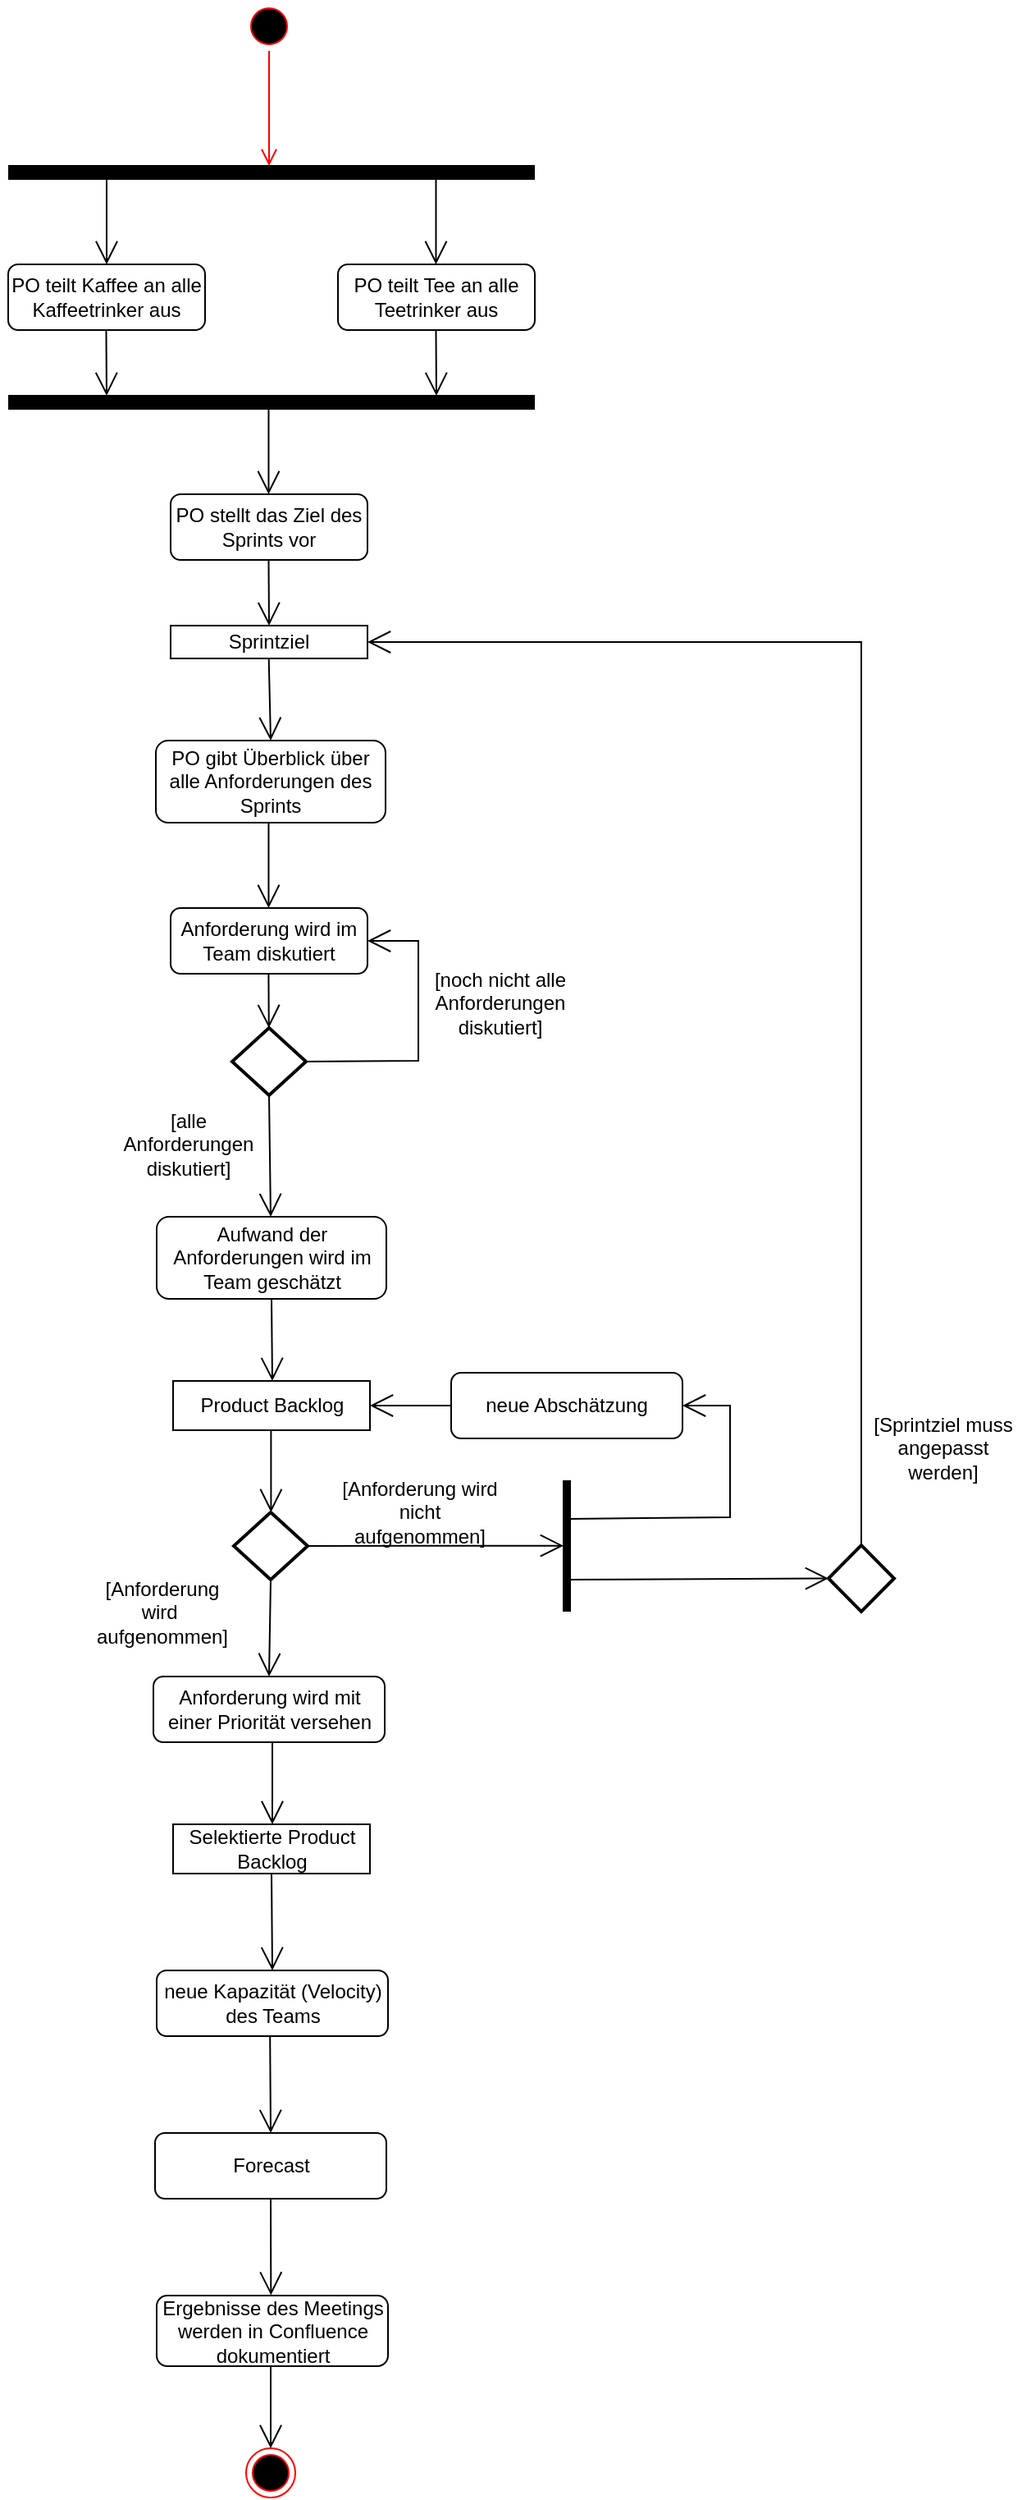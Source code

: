 <mxfile version="24.2.7" type="device">
  <diagram name="Seite-1" id="ZuRoEVMXwNmJJn5fCB9J">
    <mxGraphModel dx="1041" dy="567" grid="1" gridSize="10" guides="1" tooltips="1" connect="1" arrows="1" fold="1" page="1" pageScale="1" pageWidth="1169" pageHeight="1654" math="0" shadow="0">
      <root>
        <mxCell id="0" />
        <mxCell id="1" parent="0" />
        <mxCell id="356PpX3Ozba4iZjvRvx4-8" value="" style="ellipse;html=1;shape=startState;fillColor=#000000;strokeColor=#ff0000;" vertex="1" parent="1">
          <mxGeometry x="384" y="20" width="30" height="30" as="geometry" />
        </mxCell>
        <mxCell id="356PpX3Ozba4iZjvRvx4-9" value="" style="edgeStyle=orthogonalEdgeStyle;html=1;verticalAlign=bottom;endArrow=open;endSize=8;strokeColor=#ff0000;rounded=0;" edge="1" source="356PpX3Ozba4iZjvRvx4-8" parent="1">
          <mxGeometry relative="1" as="geometry">
            <mxPoint x="399" y="120" as="targetPoint" />
          </mxGeometry>
        </mxCell>
        <mxCell id="356PpX3Ozba4iZjvRvx4-10" value="" style="line;strokeWidth=9;fillColor=none;align=left;verticalAlign=middle;spacingTop=-1;spacingLeft=3;spacingRight=3;rotatable=0;labelPosition=right;points=[];portConstraint=eastwest;strokeColor=inherit;perimeterSpacing=0;" vertex="1" parent="1">
          <mxGeometry x="240" y="120" width="321" height="8" as="geometry" />
        </mxCell>
        <mxCell id="356PpX3Ozba4iZjvRvx4-12" value="PO teilt Kaffee an alle Kaffeetrinker aus" style="rounded=1;whiteSpace=wrap;html=1;" vertex="1" parent="1">
          <mxGeometry x="240" y="180" width="120" height="40" as="geometry" />
        </mxCell>
        <mxCell id="356PpX3Ozba4iZjvRvx4-13" value="PO teilt Tee an alle Teetrinker aus" style="rounded=1;whiteSpace=wrap;html=1;" vertex="1" parent="1">
          <mxGeometry x="441" y="180" width="120" height="40" as="geometry" />
        </mxCell>
        <mxCell id="356PpX3Ozba4iZjvRvx4-14" value="" style="line;strokeWidth=9;fillColor=none;align=left;verticalAlign=middle;spacingTop=-1;spacingLeft=3;spacingRight=3;rotatable=0;labelPosition=right;points=[];portConstraint=eastwest;strokeColor=inherit;perimeterSpacing=0;" vertex="1" parent="1">
          <mxGeometry x="240" y="260" width="321" height="8" as="geometry" />
        </mxCell>
        <mxCell id="356PpX3Ozba4iZjvRvx4-18" value="" style="endArrow=open;endFill=1;endSize=12;html=1;rounded=0;entryX=0.5;entryY=0;entryDx=0;entryDy=0;" edge="1" parent="1" target="356PpX3Ozba4iZjvRvx4-12">
          <mxGeometry width="160" relative="1" as="geometry">
            <mxPoint x="300" y="128" as="sourcePoint" />
            <mxPoint x="460" y="128" as="targetPoint" />
            <Array as="points" />
          </mxGeometry>
        </mxCell>
        <mxCell id="356PpX3Ozba4iZjvRvx4-21" value="" style="endArrow=open;endFill=1;endSize=12;html=1;rounded=0;entryX=0.5;entryY=0;entryDx=0;entryDy=0;" edge="1" parent="1">
          <mxGeometry width="160" relative="1" as="geometry">
            <mxPoint x="500.74" y="128" as="sourcePoint" />
            <mxPoint x="500.74" y="180" as="targetPoint" />
            <Array as="points" />
          </mxGeometry>
        </mxCell>
        <mxCell id="356PpX3Ozba4iZjvRvx4-22" value="" style="endArrow=open;endFill=1;endSize=12;html=1;rounded=0;" edge="1" parent="1">
          <mxGeometry width="160" relative="1" as="geometry">
            <mxPoint x="299.74" y="220" as="sourcePoint" />
            <mxPoint x="300" y="260" as="targetPoint" />
            <Array as="points" />
          </mxGeometry>
        </mxCell>
        <mxCell id="356PpX3Ozba4iZjvRvx4-23" value="" style="endArrow=open;endFill=1;endSize=12;html=1;rounded=0;" edge="1" parent="1">
          <mxGeometry width="160" relative="1" as="geometry">
            <mxPoint x="500.74" y="220" as="sourcePoint" />
            <mxPoint x="501" y="260" as="targetPoint" />
            <Array as="points" />
          </mxGeometry>
        </mxCell>
        <mxCell id="356PpX3Ozba4iZjvRvx4-24" value="PO stellt das Ziel des Sprints vor" style="rounded=1;whiteSpace=wrap;html=1;" vertex="1" parent="1">
          <mxGeometry x="339" y="320" width="120" height="40" as="geometry" />
        </mxCell>
        <mxCell id="356PpX3Ozba4iZjvRvx4-25" value="" style="endArrow=open;endFill=1;endSize=12;html=1;rounded=0;entryX=0.5;entryY=0;entryDx=0;entryDy=0;" edge="1" parent="1">
          <mxGeometry width="160" relative="1" as="geometry">
            <mxPoint x="398.74" y="268" as="sourcePoint" />
            <mxPoint x="398.74" y="320" as="targetPoint" />
            <Array as="points" />
          </mxGeometry>
        </mxCell>
        <mxCell id="356PpX3Ozba4iZjvRvx4-26" value="PO gibt Überblick über alle Anforderungen des Sprints" style="rounded=1;whiteSpace=wrap;html=1;" vertex="1" parent="1">
          <mxGeometry x="330" y="470" width="140" height="50" as="geometry" />
        </mxCell>
        <mxCell id="356PpX3Ozba4iZjvRvx4-27" value="" style="endArrow=open;endFill=1;endSize=12;html=1;rounded=0;" edge="1" parent="1">
          <mxGeometry width="160" relative="1" as="geometry">
            <mxPoint x="398.74" y="360" as="sourcePoint" />
            <mxPoint x="399" y="400" as="targetPoint" />
            <Array as="points" />
          </mxGeometry>
        </mxCell>
        <mxCell id="356PpX3Ozba4iZjvRvx4-28" value="Anforderung wird im Team diskutiert" style="rounded=1;whiteSpace=wrap;html=1;" vertex="1" parent="1">
          <mxGeometry x="339" y="572" width="120" height="40" as="geometry" />
        </mxCell>
        <mxCell id="356PpX3Ozba4iZjvRvx4-29" value="" style="endArrow=open;endFill=1;endSize=12;html=1;rounded=0;entryX=0.5;entryY=0;entryDx=0;entryDy=0;" edge="1" parent="1">
          <mxGeometry width="160" relative="1" as="geometry">
            <mxPoint x="398.74" y="520" as="sourcePoint" />
            <mxPoint x="398.74" y="572" as="targetPoint" />
            <Array as="points" />
          </mxGeometry>
        </mxCell>
        <mxCell id="356PpX3Ozba4iZjvRvx4-31" value="" style="strokeWidth=2;html=1;shape=mxgraph.flowchart.decision;whiteSpace=wrap;direction=south;" vertex="1" parent="1">
          <mxGeometry x="376.5" y="645" width="45" height="41" as="geometry" />
        </mxCell>
        <mxCell id="356PpX3Ozba4iZjvRvx4-32" value="" style="endArrow=open;endFill=1;endSize=12;html=1;rounded=0;" edge="1" parent="1" target="356PpX3Ozba4iZjvRvx4-31">
          <mxGeometry width="160" relative="1" as="geometry">
            <mxPoint x="398.7" y="612" as="sourcePoint" />
            <mxPoint x="400" y="640" as="targetPoint" />
            <Array as="points" />
          </mxGeometry>
        </mxCell>
        <mxCell id="356PpX3Ozba4iZjvRvx4-33" value="" style="endArrow=open;endFill=1;endSize=12;html=1;rounded=0;exitX=0.5;exitY=0;exitDx=0;exitDy=0;exitPerimeter=0;entryX=1;entryY=0.5;entryDx=0;entryDy=0;" edge="1" parent="1" source="356PpX3Ozba4iZjvRvx4-31" target="356PpX3Ozba4iZjvRvx4-28">
          <mxGeometry width="160" relative="1" as="geometry">
            <mxPoint x="430" y="665.2" as="sourcePoint" />
            <mxPoint x="470" y="600" as="targetPoint" />
            <Array as="points">
              <mxPoint x="490" y="665" />
              <mxPoint x="490" y="592" />
            </Array>
          </mxGeometry>
        </mxCell>
        <mxCell id="356PpX3Ozba4iZjvRvx4-34" value="[noch nicht alle Anforderungen diskutiert]" style="text;html=1;align=center;verticalAlign=middle;whiteSpace=wrap;rounded=0;" vertex="1" parent="1">
          <mxGeometry x="490" y="600" width="100" height="60" as="geometry" />
        </mxCell>
        <mxCell id="356PpX3Ozba4iZjvRvx4-35" value="" style="endArrow=open;endFill=1;endSize=12;html=1;rounded=0;exitX=1;exitY=0.5;exitDx=0;exitDy=0;exitPerimeter=0;" edge="1" parent="1" source="356PpX3Ozba4iZjvRvx4-31">
          <mxGeometry width="160" relative="1" as="geometry">
            <mxPoint x="400" y="690" as="sourcePoint" />
            <mxPoint x="400" y="760" as="targetPoint" />
            <Array as="points" />
          </mxGeometry>
        </mxCell>
        <mxCell id="356PpX3Ozba4iZjvRvx4-36" value="[alle Anforderungen diskutiert]" style="text;html=1;align=center;verticalAlign=middle;whiteSpace=wrap;rounded=0;" vertex="1" parent="1">
          <mxGeometry x="300" y="686" width="100" height="60" as="geometry" />
        </mxCell>
        <mxCell id="356PpX3Ozba4iZjvRvx4-37" value="" style="endArrow=open;endFill=1;endSize=12;html=1;rounded=0;exitX=0.5;exitY=1;exitDx=0;exitDy=0;" edge="1" parent="1" source="356PpX3Ozba4iZjvRvx4-38">
          <mxGeometry width="160" relative="1" as="geometry">
            <mxPoint x="400" y="820" as="sourcePoint" />
            <mxPoint x="401" y="860" as="targetPoint" />
            <Array as="points" />
          </mxGeometry>
        </mxCell>
        <mxCell id="356PpX3Ozba4iZjvRvx4-38" value="Aufwand der Anforderungen wird im Team geschätzt" style="rounded=1;whiteSpace=wrap;html=1;" vertex="1" parent="1">
          <mxGeometry x="330.5" y="760" width="140" height="50" as="geometry" />
        </mxCell>
        <mxCell id="356PpX3Ozba4iZjvRvx4-39" value="" style="strokeWidth=2;html=1;shape=mxgraph.flowchart.decision;whiteSpace=wrap;direction=south;" vertex="1" parent="1">
          <mxGeometry x="377.5" y="940" width="45" height="41" as="geometry" />
        </mxCell>
        <mxCell id="356PpX3Ozba4iZjvRvx4-40" value="" style="endArrow=open;endFill=1;endSize=12;html=1;rounded=0;entryX=0.5;entryY=0;entryDx=0;entryDy=0;exitX=1;exitY=0.5;exitDx=0;exitDy=0;exitPerimeter=0;" edge="1" parent="1" source="356PpX3Ozba4iZjvRvx4-39" target="356PpX3Ozba4iZjvRvx4-41">
          <mxGeometry width="160" relative="1" as="geometry">
            <mxPoint x="400.5" y="980" as="sourcePoint" />
            <mxPoint x="399.29" y="1023" as="targetPoint" />
            <Array as="points" />
          </mxGeometry>
        </mxCell>
        <mxCell id="356PpX3Ozba4iZjvRvx4-41" value="Anforderung wird mit einer Priorität versehen" style="rounded=1;whiteSpace=wrap;html=1;" vertex="1" parent="1">
          <mxGeometry x="328.5" y="1040" width="141" height="40" as="geometry" />
        </mxCell>
        <mxCell id="356PpX3Ozba4iZjvRvx4-42" value="[Anforderung wird&amp;nbsp; aufgenommen]" style="text;html=1;align=center;verticalAlign=middle;whiteSpace=wrap;rounded=0;" vertex="1" parent="1">
          <mxGeometry x="284" y="981" width="100" height="40" as="geometry" />
        </mxCell>
        <mxCell id="356PpX3Ozba4iZjvRvx4-43" value="Product Backlog" style="rounded=0;whiteSpace=wrap;html=1;" vertex="1" parent="1">
          <mxGeometry x="340.5" y="860" width="120" height="30" as="geometry" />
        </mxCell>
        <mxCell id="356PpX3Ozba4iZjvRvx4-44" value="" style="endArrow=open;endFill=1;endSize=12;html=1;rounded=0;exitX=0.5;exitY=1;exitDx=0;exitDy=0;" edge="1" parent="1">
          <mxGeometry width="160" relative="1" as="geometry">
            <mxPoint x="400.2" y="890" as="sourcePoint" />
            <mxPoint x="400.2" y="940" as="targetPoint" />
            <Array as="points" />
          </mxGeometry>
        </mxCell>
        <mxCell id="356PpX3Ozba4iZjvRvx4-45" value="Selektierte Product Backlog" style="rounded=0;whiteSpace=wrap;html=1;" vertex="1" parent="1">
          <mxGeometry x="340.5" y="1130" width="120" height="30" as="geometry" />
        </mxCell>
        <mxCell id="356PpX3Ozba4iZjvRvx4-46" value="" style="endArrow=open;endFill=1;endSize=12;html=1;rounded=0;exitX=0.5;exitY=1;exitDx=0;exitDy=0;" edge="1" parent="1">
          <mxGeometry width="160" relative="1" as="geometry">
            <mxPoint x="401" y="1080" as="sourcePoint" />
            <mxPoint x="401" y="1130" as="targetPoint" />
            <Array as="points" />
          </mxGeometry>
        </mxCell>
        <mxCell id="356PpX3Ozba4iZjvRvx4-49" value="Sprintziel" style="rounded=0;whiteSpace=wrap;html=1;" vertex="1" parent="1">
          <mxGeometry x="339" y="400" width="120" height="20" as="geometry" />
        </mxCell>
        <mxCell id="356PpX3Ozba4iZjvRvx4-50" value="" style="endArrow=open;endFill=1;endSize=12;html=1;rounded=0;entryX=0.5;entryY=0;entryDx=0;entryDy=0;" edge="1" parent="1" target="356PpX3Ozba4iZjvRvx4-26">
          <mxGeometry width="160" relative="1" as="geometry">
            <mxPoint x="398.85" y="420" as="sourcePoint" />
            <mxPoint x="399.11" y="460" as="targetPoint" />
            <Array as="points" />
          </mxGeometry>
        </mxCell>
        <mxCell id="356PpX3Ozba4iZjvRvx4-51" value="" style="endArrow=open;endFill=1;endSize=12;html=1;rounded=0;exitX=0.5;exitY=0;exitDx=0;exitDy=0;exitPerimeter=0;entryX=0.498;entryY=0.908;entryDx=0;entryDy=0;entryPerimeter=0;" edge="1" parent="1" source="356PpX3Ozba4iZjvRvx4-39" target="356PpX3Ozba4iZjvRvx4-52">
          <mxGeometry width="160" relative="1" as="geometry">
            <mxPoint x="422.5" y="960.2" as="sourcePoint" />
            <mxPoint x="520" y="960" as="targetPoint" />
          </mxGeometry>
        </mxCell>
        <mxCell id="356PpX3Ozba4iZjvRvx4-52" value="" style="line;strokeWidth=5;fillColor=none;align=left;verticalAlign=middle;spacingTop=-1;spacingLeft=3;spacingRight=3;rotatable=0;labelPosition=right;points=[];portConstraint=eastwest;strokeColor=inherit;perimeterSpacing=0;direction=south;" vertex="1" parent="1">
          <mxGeometry x="578" y="920.5" width="5" height="80" as="geometry" />
        </mxCell>
        <mxCell id="356PpX3Ozba4iZjvRvx4-53" value="neue Abschätzung" style="rounded=1;whiteSpace=wrap;html=1;" vertex="1" parent="1">
          <mxGeometry x="510" y="855" width="141" height="40" as="geometry" />
        </mxCell>
        <mxCell id="356PpX3Ozba4iZjvRvx4-54" value="" style="endArrow=open;endFill=1;endSize=12;html=1;rounded=0;exitX=0.293;exitY=0.1;exitDx=0;exitDy=0;exitPerimeter=0;entryX=1;entryY=0.5;entryDx=0;entryDy=0;" edge="1" parent="1" source="356PpX3Ozba4iZjvRvx4-52" target="356PpX3Ozba4iZjvRvx4-53">
          <mxGeometry width="160" relative="1" as="geometry">
            <mxPoint x="585" y="944" as="sourcePoint" />
            <mxPoint x="622" y="870" as="targetPoint" />
            <Array as="points">
              <mxPoint x="680" y="943" />
              <mxPoint x="680" y="875" />
            </Array>
          </mxGeometry>
        </mxCell>
        <mxCell id="356PpX3Ozba4iZjvRvx4-55" value="" style="endArrow=open;endFill=1;endSize=12;html=1;rounded=0;exitX=0;exitY=0.5;exitDx=0;exitDy=0;entryX=1;entryY=0.5;entryDx=0;entryDy=0;" edge="1" parent="1" source="356PpX3Ozba4iZjvRvx4-53" target="356PpX3Ozba4iZjvRvx4-43">
          <mxGeometry width="160" relative="1" as="geometry">
            <mxPoint x="680" y="801" as="sourcePoint" />
            <mxPoint x="620" y="800" as="targetPoint" />
          </mxGeometry>
        </mxCell>
        <mxCell id="356PpX3Ozba4iZjvRvx4-56" value="" style="endArrow=open;endFill=1;endSize=12;html=1;rounded=0;exitX=0.756;exitY=0.212;exitDx=0;exitDy=0;exitPerimeter=0;entryX=0.5;entryY=1;entryDx=0;entryDy=0;entryPerimeter=0;" edge="1" parent="1" source="356PpX3Ozba4iZjvRvx4-52" target="356PpX3Ozba4iZjvRvx4-57">
          <mxGeometry width="160" relative="1" as="geometry">
            <mxPoint x="585" y="981" as="sourcePoint" />
            <mxPoint x="740" y="980" as="targetPoint" />
          </mxGeometry>
        </mxCell>
        <mxCell id="356PpX3Ozba4iZjvRvx4-57" value="" style="strokeWidth=2;html=1;shape=mxgraph.flowchart.decision;whiteSpace=wrap;direction=south;" vertex="1" parent="1">
          <mxGeometry x="740" y="960" width="40" height="40.5" as="geometry" />
        </mxCell>
        <mxCell id="356PpX3Ozba4iZjvRvx4-61" value="" style="endArrow=open;endFill=1;endSize=12;html=1;rounded=0;exitX=0;exitY=0.5;exitDx=0;exitDy=0;exitPerimeter=0;entryX=1;entryY=0.5;entryDx=0;entryDy=0;" edge="1" parent="1" source="356PpX3Ozba4iZjvRvx4-57" target="356PpX3Ozba4iZjvRvx4-49">
          <mxGeometry width="160" relative="1" as="geometry">
            <mxPoint x="760" y="940" as="sourcePoint" />
            <mxPoint x="480" y="410" as="targetPoint" />
            <Array as="points">
              <mxPoint x="760" y="410" />
            </Array>
          </mxGeometry>
        </mxCell>
        <mxCell id="356PpX3Ozba4iZjvRvx4-62" value="[Sprintziel muss angepasst werden]" style="text;html=1;align=center;verticalAlign=middle;whiteSpace=wrap;rounded=0;" vertex="1" parent="1">
          <mxGeometry x="760" y="880.5" width="100" height="40" as="geometry" />
        </mxCell>
        <mxCell id="356PpX3Ozba4iZjvRvx4-65" value="" style="endArrow=open;endFill=1;endSize=12;html=1;rounded=0;entryX=0.5;entryY=0;entryDx=0;entryDy=0;exitX=0.5;exitY=1;exitDx=0;exitDy=0;" edge="1" parent="1" target="356PpX3Ozba4iZjvRvx4-66" source="356PpX3Ozba4iZjvRvx4-45">
          <mxGeometry width="160" relative="1" as="geometry">
            <mxPoint x="402" y="1160" as="sourcePoint" />
            <mxPoint x="401.29" y="1202" as="targetPoint" />
            <Array as="points" />
          </mxGeometry>
        </mxCell>
        <mxCell id="356PpX3Ozba4iZjvRvx4-66" value="neue Kapazität (Velocity) des Teams" style="rounded=1;whiteSpace=wrap;html=1;" vertex="1" parent="1">
          <mxGeometry x="330.5" y="1219" width="141" height="40" as="geometry" />
        </mxCell>
        <mxCell id="356PpX3Ozba4iZjvRvx4-67" value="" style="endArrow=open;endFill=1;endSize=12;html=1;rounded=0;entryX=0.5;entryY=0;entryDx=0;entryDy=0;exitX=0.49;exitY=1;exitDx=0;exitDy=0;exitPerimeter=0;" edge="1" parent="1" target="356PpX3Ozba4iZjvRvx4-68" source="356PpX3Ozba4iZjvRvx4-66">
          <mxGeometry width="160" relative="1" as="geometry">
            <mxPoint x="401" y="1259" as="sourcePoint" />
            <mxPoint x="400.29" y="1301" as="targetPoint" />
            <Array as="points" />
          </mxGeometry>
        </mxCell>
        <mxCell id="356PpX3Ozba4iZjvRvx4-68" value="Forecast" style="rounded=1;whiteSpace=wrap;html=1;" vertex="1" parent="1">
          <mxGeometry x="329.5" y="1318" width="141" height="40" as="geometry" />
        </mxCell>
        <mxCell id="356PpX3Ozba4iZjvRvx4-69" value="" style="endArrow=open;endFill=1;endSize=12;html=1;rounded=0;entryX=0.494;entryY=-0.005;entryDx=0;entryDy=0;exitX=0.5;exitY=1;exitDx=0;exitDy=0;entryPerimeter=0;" edge="1" parent="1" target="356PpX3Ozba4iZjvRvx4-70" source="356PpX3Ozba4iZjvRvx4-68">
          <mxGeometry width="160" relative="1" as="geometry">
            <mxPoint x="402" y="1358" as="sourcePoint" />
            <mxPoint x="401.29" y="1400" as="targetPoint" />
            <Array as="points" />
          </mxGeometry>
        </mxCell>
        <mxCell id="356PpX3Ozba4iZjvRvx4-70" value="Ergebnisse des Meetings werden in Confluence dokumentiert" style="rounded=1;whiteSpace=wrap;html=1;" vertex="1" parent="1">
          <mxGeometry x="330.5" y="1417" width="141" height="43" as="geometry" />
        </mxCell>
        <mxCell id="356PpX3Ozba4iZjvRvx4-71" value="" style="ellipse;html=1;shape=endState;fillColor=#000000;strokeColor=#ff0000;" vertex="1" parent="1">
          <mxGeometry x="385" y="1510" width="30" height="30" as="geometry" />
        </mxCell>
        <mxCell id="356PpX3Ozba4iZjvRvx4-72" value="" style="endArrow=open;endFill=1;endSize=12;html=1;rounded=0;entryX=0.5;entryY=0;entryDx=0;entryDy=0;exitX=0.493;exitY=1.001;exitDx=0;exitDy=0;exitPerimeter=0;" edge="1" parent="1" source="356PpX3Ozba4iZjvRvx4-70" target="356PpX3Ozba4iZjvRvx4-71">
          <mxGeometry width="160" relative="1" as="geometry">
            <mxPoint x="401" y="1460" as="sourcePoint" />
            <mxPoint x="560" y="1490" as="targetPoint" />
          </mxGeometry>
        </mxCell>
        <mxCell id="356PpX3Ozba4iZjvRvx4-73" value="[Anforderung wird nicht aufgenommen]" style="text;html=1;align=center;verticalAlign=middle;whiteSpace=wrap;rounded=0;" vertex="1" parent="1">
          <mxGeometry x="441" y="920" width="100" height="40" as="geometry" />
        </mxCell>
      </root>
    </mxGraphModel>
  </diagram>
</mxfile>
